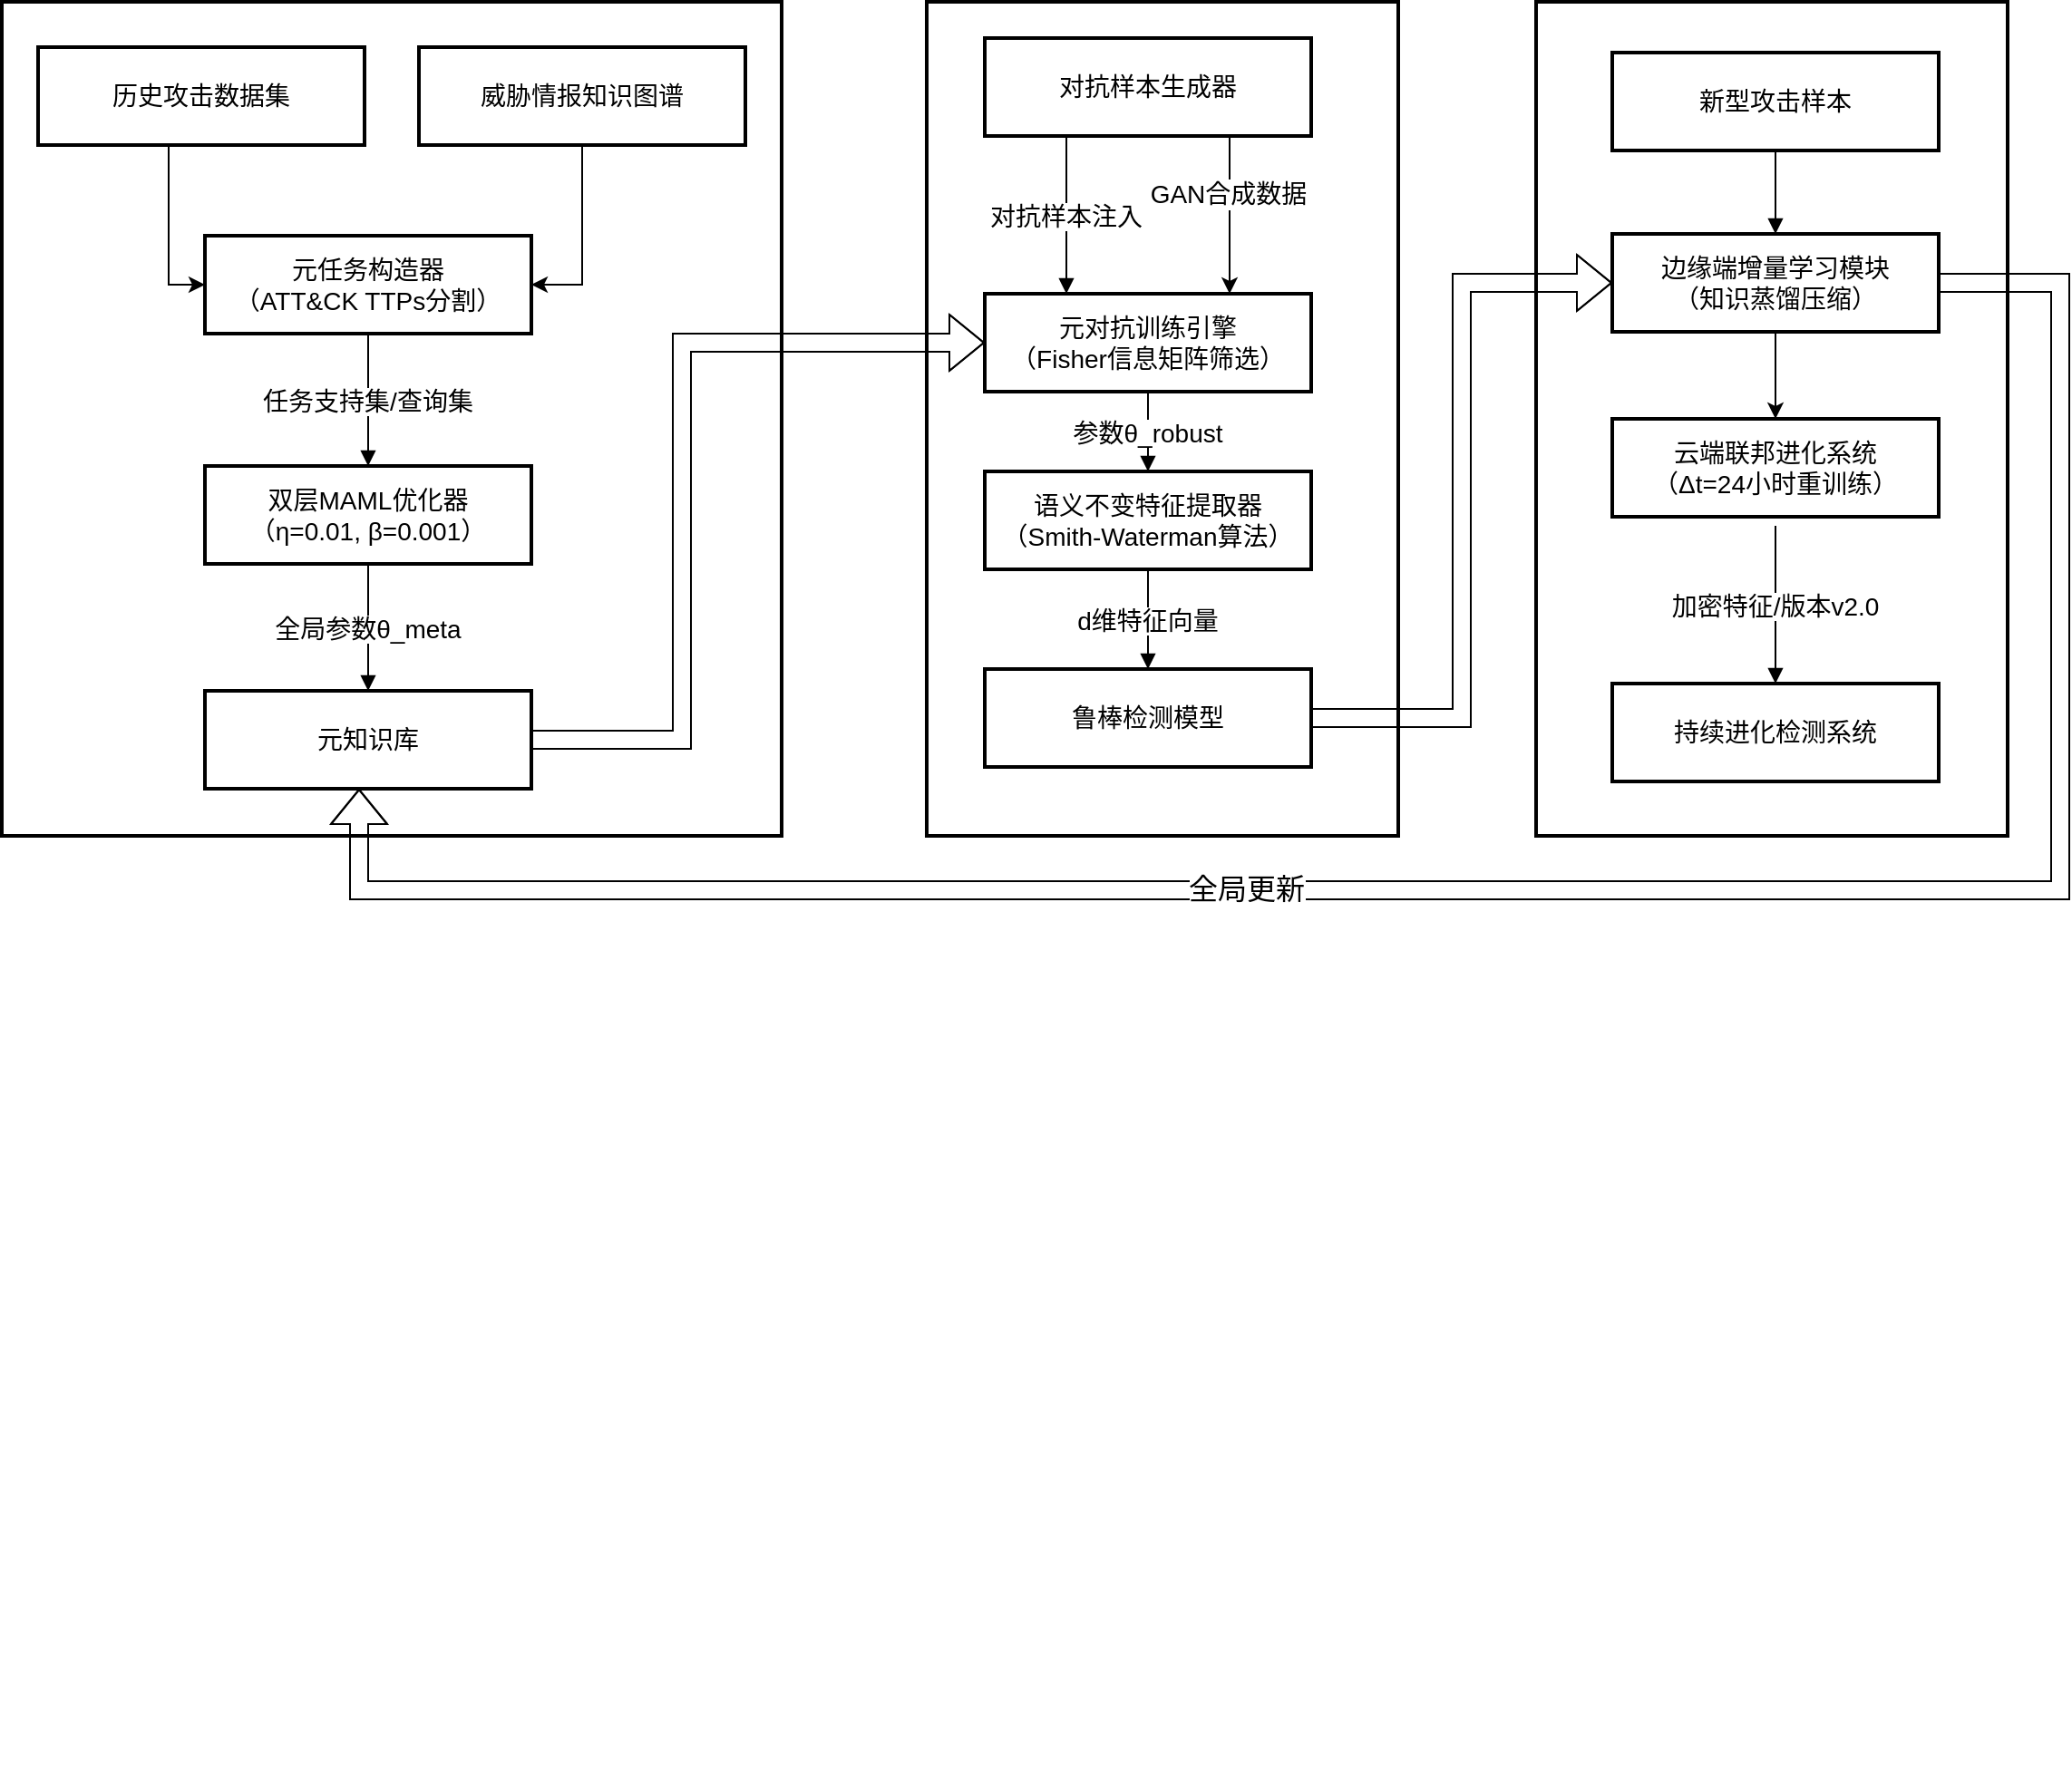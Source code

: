 <mxfile version="26.1.0">
  <diagram name="第 1 页" id="IiBpwiCUb0pAsuBbF-yA">
    <mxGraphModel dx="1263" dy="937" grid="1" gridSize="10" guides="1" tooltips="1" connect="1" arrows="1" fold="1" page="1" pageScale="1" pageWidth="827" pageHeight="1169" math="0" shadow="0">
      <root>
        <mxCell id="0" />
        <mxCell id="1" parent="0" />
        <mxCell id="6nDZSmWIB0FfNVac5v39-1" value="" style="whiteSpace=wrap;strokeWidth=2;fontSize=14;" vertex="1" parent="1">
          <mxGeometry x="1061" y="360" width="260" height="460" as="geometry" />
        </mxCell>
        <mxCell id="6nDZSmWIB0FfNVac5v39-2" value="" style="whiteSpace=wrap;strokeWidth=2;fontSize=14;" vertex="1" parent="1">
          <mxGeometry x="725" y="360" width="260" height="460" as="geometry" />
        </mxCell>
        <mxCell id="6nDZSmWIB0FfNVac5v39-3" value="" style="whiteSpace=wrap;strokeWidth=2;fontSize=14;" vertex="1" parent="1">
          <mxGeometry x="215" y="360" width="430" height="460" as="geometry" />
        </mxCell>
        <mxCell id="6nDZSmWIB0FfNVac5v39-63" style="edgeStyle=orthogonalEdgeStyle;rounded=0;orthogonalLoop=1;jettySize=auto;html=1;entryX=0;entryY=0.5;entryDx=0;entryDy=0;fontSize=14;" edge="1" parent="1" source="6nDZSmWIB0FfNVac5v39-4" target="6nDZSmWIB0FfNVac5v39-5">
          <mxGeometry relative="1" as="geometry">
            <Array as="points">
              <mxPoint x="307" y="516" />
            </Array>
          </mxGeometry>
        </mxCell>
        <mxCell id="6nDZSmWIB0FfNVac5v39-4" value="历史攻击数据集" style="whiteSpace=wrap;strokeWidth=2;fontSize=14;" vertex="1" parent="1">
          <mxGeometry x="235" y="385" width="180" height="54" as="geometry" />
        </mxCell>
        <mxCell id="6nDZSmWIB0FfNVac5v39-5" value="元任务构造器&#xa;（ATT&amp;CK TTPs分割）" style="whiteSpace=wrap;strokeWidth=2;fontSize=14;" vertex="1" parent="1">
          <mxGeometry x="327" y="489" width="180" height="54" as="geometry" />
        </mxCell>
        <mxCell id="6nDZSmWIB0FfNVac5v39-64" style="edgeStyle=orthogonalEdgeStyle;rounded=0;orthogonalLoop=1;jettySize=auto;html=1;entryX=1;entryY=0.5;entryDx=0;entryDy=0;fontSize=14;" edge="1" parent="1" source="6nDZSmWIB0FfNVac5v39-6" target="6nDZSmWIB0FfNVac5v39-5">
          <mxGeometry relative="1" as="geometry" />
        </mxCell>
        <mxCell id="6nDZSmWIB0FfNVac5v39-6" value="威胁情报知识图谱" style="whiteSpace=wrap;strokeWidth=2;fontSize=14;" vertex="1" parent="1">
          <mxGeometry x="445" y="385" width="180" height="54" as="geometry" />
        </mxCell>
        <mxCell id="6nDZSmWIB0FfNVac5v39-7" value="双层MAML优化器&#xa;（η=0.01, β=0.001）" style="whiteSpace=wrap;strokeWidth=2;fontSize=14;" vertex="1" parent="1">
          <mxGeometry x="327" y="616" width="180" height="54" as="geometry" />
        </mxCell>
        <mxCell id="6nDZSmWIB0FfNVac5v39-70" style="edgeStyle=orthogonalEdgeStyle;rounded=0;orthogonalLoop=1;jettySize=auto;html=1;entryX=0;entryY=0.5;entryDx=0;entryDy=0;shape=flexArrow;fontSize=14;" edge="1" parent="1" source="6nDZSmWIB0FfNVac5v39-8" target="6nDZSmWIB0FfNVac5v39-9">
          <mxGeometry relative="1" as="geometry">
            <Array as="points">
              <mxPoint x="590" y="767" />
              <mxPoint x="590" y="548" />
            </Array>
          </mxGeometry>
        </mxCell>
        <mxCell id="6nDZSmWIB0FfNVac5v39-8" value="元知识库" style="whiteSpace=wrap;strokeWidth=2;fontSize=14;" vertex="1" parent="1">
          <mxGeometry x="327" y="740" width="180" height="54" as="geometry" />
        </mxCell>
        <mxCell id="6nDZSmWIB0FfNVac5v39-9" value="元对抗训练引擎&#xa;（Fisher信息矩阵筛选）" style="whiteSpace=wrap;strokeWidth=2;fontSize=14;" vertex="1" parent="1">
          <mxGeometry x="757" y="521" width="180" height="54" as="geometry" />
        </mxCell>
        <mxCell id="6nDZSmWIB0FfNVac5v39-65" style="edgeStyle=orthogonalEdgeStyle;rounded=0;orthogonalLoop=1;jettySize=auto;html=1;entryX=0.75;entryY=0;entryDx=0;entryDy=0;exitX=0.75;exitY=1;exitDx=0;exitDy=0;fontSize=14;" edge="1" parent="1" source="6nDZSmWIB0FfNVac5v39-10" target="6nDZSmWIB0FfNVac5v39-9">
          <mxGeometry relative="1" as="geometry" />
        </mxCell>
        <mxCell id="6nDZSmWIB0FfNVac5v39-66" value="GAN合成数据" style="edgeLabel;html=1;align=center;verticalAlign=middle;resizable=0;points=[];fontSize=14;" vertex="1" connectable="0" parent="6nDZSmWIB0FfNVac5v39-65">
          <mxGeometry x="-0.28" y="-1" relative="1" as="geometry">
            <mxPoint as="offset" />
          </mxGeometry>
        </mxCell>
        <mxCell id="6nDZSmWIB0FfNVac5v39-10" value="对抗样本生成器" style="whiteSpace=wrap;strokeWidth=2;fontSize=14;" vertex="1" parent="1">
          <mxGeometry x="757" y="380" width="180" height="54" as="geometry" />
        </mxCell>
        <mxCell id="6nDZSmWIB0FfNVac5v39-11" value="语义不变特征提取器&#xa;（Smith-Waterman算法）" style="whiteSpace=wrap;strokeWidth=2;fontSize=14;" vertex="1" parent="1">
          <mxGeometry x="757" y="619" width="180" height="54" as="geometry" />
        </mxCell>
        <mxCell id="6nDZSmWIB0FfNVac5v39-71" style="edgeStyle=orthogonalEdgeStyle;rounded=0;orthogonalLoop=1;jettySize=auto;html=1;entryX=0;entryY=0.5;entryDx=0;entryDy=0;shape=flexArrow;fontSize=14;" edge="1" parent="1" source="6nDZSmWIB0FfNVac5v39-12" target="6nDZSmWIB0FfNVac5v39-14">
          <mxGeometry relative="1" as="geometry" />
        </mxCell>
        <mxCell id="6nDZSmWIB0FfNVac5v39-12" value="鲁棒检测模型" style="whiteSpace=wrap;strokeWidth=2;fontSize=14;" vertex="1" parent="1">
          <mxGeometry x="757" y="728" width="180" height="54" as="geometry" />
        </mxCell>
        <mxCell id="6nDZSmWIB0FfNVac5v39-13" value="新型攻击样本" style="whiteSpace=wrap;strokeWidth=2;fontSize=14;" vertex="1" parent="1">
          <mxGeometry x="1103" y="388" width="180" height="54" as="geometry" />
        </mxCell>
        <mxCell id="6nDZSmWIB0FfNVac5v39-69" style="edgeStyle=orthogonalEdgeStyle;rounded=0;orthogonalLoop=1;jettySize=auto;html=1;entryX=0.5;entryY=0;entryDx=0;entryDy=0;fontSize=14;" edge="1" parent="1" source="6nDZSmWIB0FfNVac5v39-14" target="6nDZSmWIB0FfNVac5v39-15">
          <mxGeometry relative="1" as="geometry" />
        </mxCell>
        <mxCell id="6nDZSmWIB0FfNVac5v39-74" style="edgeStyle=orthogonalEdgeStyle;rounded=0;orthogonalLoop=1;jettySize=auto;html=1;shape=flexArrow;fontSize=14;" edge="1" parent="1" source="6nDZSmWIB0FfNVac5v39-14" target="6nDZSmWIB0FfNVac5v39-8">
          <mxGeometry relative="1" as="geometry">
            <Array as="points">
              <mxPoint x="1350" y="515" />
              <mxPoint x="1350" y="850" />
              <mxPoint x="412" y="850" />
            </Array>
          </mxGeometry>
        </mxCell>
        <mxCell id="6nDZSmWIB0FfNVac5v39-75" value="全局更新" style="edgeLabel;html=1;align=center;verticalAlign=middle;resizable=0;points=[];fontSize=16;" vertex="1" connectable="0" parent="6nDZSmWIB0FfNVac5v39-74">
          <mxGeometry x="0.22" y="-1" relative="1" as="geometry">
            <mxPoint as="offset" />
          </mxGeometry>
        </mxCell>
        <mxCell id="6nDZSmWIB0FfNVac5v39-14" value="边缘端增量学习模块&#xa;（知识蒸馏压缩）" style="whiteSpace=wrap;strokeWidth=2;fontSize=14;" vertex="1" parent="1">
          <mxGeometry x="1103" y="488" width="180" height="54" as="geometry" />
        </mxCell>
        <mxCell id="6nDZSmWIB0FfNVac5v39-15" value="云端联邦进化系统&#xa;（Δt=24小时重训练）" style="whiteSpace=wrap;strokeWidth=2;fontSize=14;" vertex="1" parent="1">
          <mxGeometry x="1103" y="590" width="180" height="54" as="geometry" />
        </mxCell>
        <mxCell id="6nDZSmWIB0FfNVac5v39-16" value="持续进化检测系统" style="whiteSpace=wrap;strokeWidth=2;fontSize=14;" vertex="1" parent="1">
          <mxGeometry x="1103" y="736" width="180" height="54" as="geometry" />
        </mxCell>
        <mxCell id="6nDZSmWIB0FfNVac5v39-17" value="" style="whiteSpace=wrap;strokeWidth=2;fontSize=14;" vertex="1" parent="1">
          <mxGeometry x="278" y="643" as="geometry" />
        </mxCell>
        <mxCell id="6nDZSmWIB0FfNVac5v39-18" value="" style="whiteSpace=wrap;strokeWidth=2;fontSize=14;" vertex="1" parent="1">
          <mxGeometry x="226" y="794" as="geometry" />
        </mxCell>
        <mxCell id="6nDZSmWIB0FfNVac5v39-19" value="" style="whiteSpace=wrap;strokeWidth=2;fontSize=14;" vertex="1" parent="1">
          <mxGeometry x="462" y="794" as="geometry" />
        </mxCell>
        <mxCell id="6nDZSmWIB0FfNVac5v39-21" value="" style="whiteSpace=wrap;strokeWidth=2;fontSize=14;" vertex="1" parent="1">
          <mxGeometry x="716" y="673" as="geometry" />
        </mxCell>
        <mxCell id="6nDZSmWIB0FfNVac5v39-22" value="" style="whiteSpace=wrap;strokeWidth=2;fontSize=14;" vertex="1" parent="1">
          <mxGeometry x="675" y="824" as="geometry" />
        </mxCell>
        <mxCell id="6nDZSmWIB0FfNVac5v39-23" value="" style="whiteSpace=wrap;strokeWidth=2;fontSize=14;" vertex="1" parent="1">
          <mxGeometry x="905" y="824" as="geometry" />
        </mxCell>
        <mxCell id="6nDZSmWIB0FfNVac5v39-24" value="" style="whiteSpace=wrap;strokeWidth=2;fontSize=14;" vertex="1" parent="1">
          <mxGeometry x="259" y="1331" as="geometry" />
        </mxCell>
        <mxCell id="6nDZSmWIB0FfNVac5v39-25" value="" style="whiteSpace=wrap;strokeWidth=2;fontSize=14;" vertex="1" parent="1">
          <mxGeometry x="1052" y="691" as="geometry" />
        </mxCell>
        <mxCell id="6nDZSmWIB0FfNVac5v39-26" value="" style="whiteSpace=wrap;strokeWidth=2;fontSize=14;" vertex="1" parent="1">
          <mxGeometry x="1040" y="817" as="geometry" />
        </mxCell>
        <mxCell id="6nDZSmWIB0FfNVac5v39-27" value="" style="whiteSpace=wrap;strokeWidth=2;fontSize=14;" vertex="1" parent="1">
          <mxGeometry x="1205" y="817" as="geometry" />
        </mxCell>
        <mxCell id="6nDZSmWIB0FfNVac5v39-31" value="任务支持集/查询集" style="startArrow=none;endArrow=block;exitX=0.5;exitY=1;entryX=0.5;entryY=-0.01;rounded=0;exitDx=0;exitDy=0;fontSize=14;" edge="1" parent="1" source="6nDZSmWIB0FfNVac5v39-5" target="6nDZSmWIB0FfNVac5v39-7">
          <mxGeometry relative="1" as="geometry" />
        </mxCell>
        <mxCell id="6nDZSmWIB0FfNVac5v39-32" value="全局参数θ_meta" style="startArrow=none;endArrow=block;exitX=0.5;exitY=1;entryX=0.5;entryY=0.01;rounded=0;exitDx=0;exitDy=0;fontSize=14;" edge="1" parent="1" source="6nDZSmWIB0FfNVac5v39-7" target="6nDZSmWIB0FfNVac5v39-8">
          <mxGeometry relative="1" as="geometry" />
        </mxCell>
        <mxCell id="6nDZSmWIB0FfNVac5v39-41" value="参数θ_robust" style="startArrow=none;endArrow=block;exitX=0.5;exitY=1;entryX=0.5;entryY=-0.01;rounded=0;exitDx=0;exitDy=0;fontSize=14;" edge="1" parent="1" source="6nDZSmWIB0FfNVac5v39-9" target="6nDZSmWIB0FfNVac5v39-11">
          <mxGeometry relative="1" as="geometry" />
        </mxCell>
        <mxCell id="6nDZSmWIB0FfNVac5v39-42" value="d维特征向量" style="startArrow=none;endArrow=block;exitX=0.5;exitY=1;entryX=0.5;entryY=0.01;rounded=0;exitDx=0;exitDy=0;fontSize=14;" edge="1" parent="1" source="6nDZSmWIB0FfNVac5v39-11" target="6nDZSmWIB0FfNVac5v39-12">
          <mxGeometry relative="1" as="geometry" />
        </mxCell>
        <mxCell id="6nDZSmWIB0FfNVac5v39-49" value="" style="curved=1;startArrow=none;endArrow=block;exitX=0.5;exitY=1.01;entryX=0.5;entryY=0;rounded=0;fontSize=14;" edge="1" parent="1" source="6nDZSmWIB0FfNVac5v39-13" target="6nDZSmWIB0FfNVac5v39-14">
          <mxGeometry relative="1" as="geometry">
            <Array as="points" />
          </mxGeometry>
        </mxCell>
        <mxCell id="6nDZSmWIB0FfNVac5v39-52" value="加密特征/版本v2.0" style="startArrow=none;endArrow=block;entryX=0.5;entryY=0.01;rounded=0;fontSize=14;" edge="1" parent="1" target="6nDZSmWIB0FfNVac5v39-16">
          <mxGeometry relative="1" as="geometry">
            <mxPoint x="1193" y="649" as="sourcePoint" />
          </mxGeometry>
        </mxCell>
        <mxCell id="6nDZSmWIB0FfNVac5v39-60" value="对抗样本注入" style="startArrow=none;endArrow=block;exitX=0.25;exitY=1;entryX=0.25;entryY=0;rounded=0;exitDx=0;exitDy=0;entryDx=0;entryDy=0;fontSize=14;" edge="1" parent="1" source="6nDZSmWIB0FfNVac5v39-10" target="6nDZSmWIB0FfNVac5v39-9">
          <mxGeometry relative="1" as="geometry" />
        </mxCell>
      </root>
    </mxGraphModel>
  </diagram>
</mxfile>

